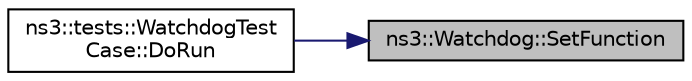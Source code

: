 digraph "ns3::Watchdog::SetFunction"
{
 // LATEX_PDF_SIZE
  edge [fontname="Helvetica",fontsize="10",labelfontname="Helvetica",labelfontsize="10"];
  node [fontname="Helvetica",fontsize="10",shape=record];
  rankdir="RL";
  Node1 [label="ns3::Watchdog::SetFunction",height=0.2,width=0.4,color="black", fillcolor="grey75", style="filled", fontcolor="black",tooltip="Set the function to execute when the timer expires."];
  Node1 -> Node2 [dir="back",color="midnightblue",fontsize="10",style="solid",fontname="Helvetica"];
  Node2 [label="ns3::tests::WatchdogTest\lCase::DoRun",height=0.2,width=0.4,color="black", fillcolor="white", style="filled",URL="$classns3_1_1tests_1_1_watchdog_test_case.html#ad428bfece8829738b5237aa92560b7f6",tooltip="Implementation to actually run this TestCase."];
}
